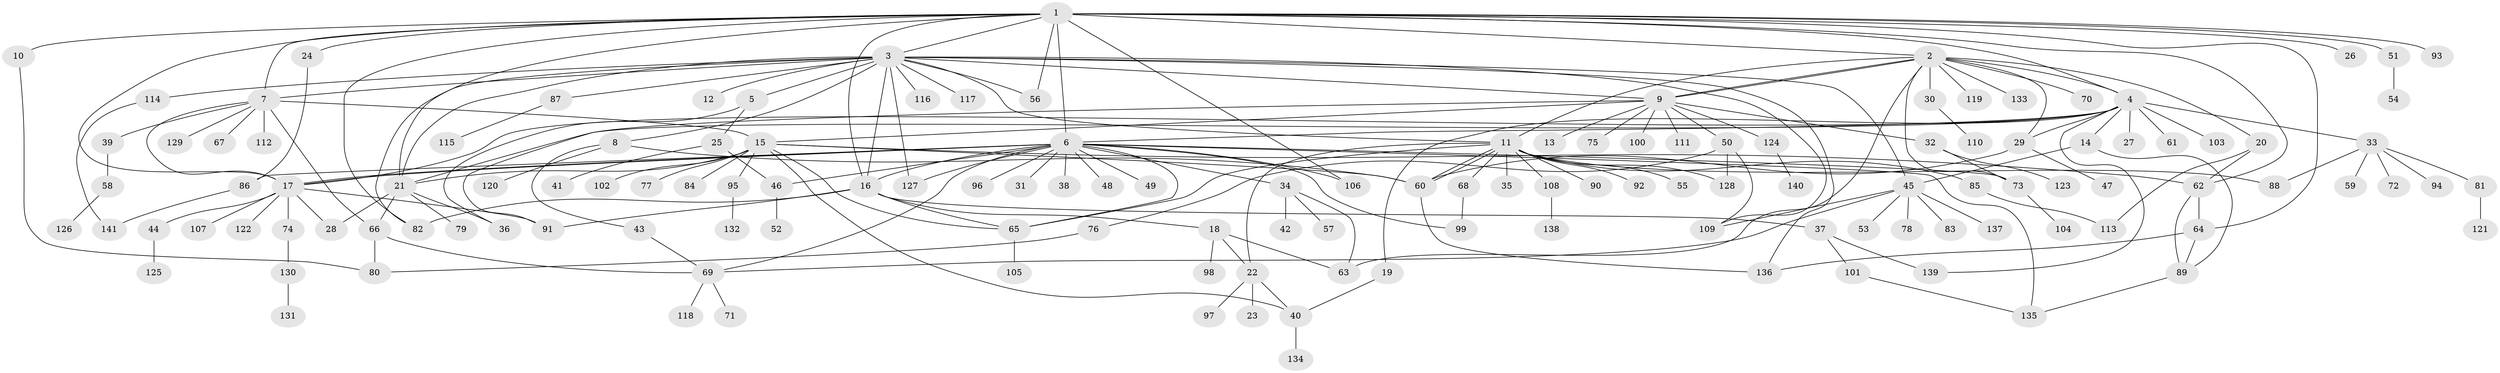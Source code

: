 // coarse degree distribution, {16: 0.00909090909090909, 14: 0.00909090909090909, 27: 0.00909090909090909, 18: 0.00909090909090909, 3: 0.08181818181818182, 17: 0.00909090909090909, 8: 0.01818181818181818, 13: 0.00909090909090909, 1: 0.509090909090909, 10: 0.00909090909090909, 4: 0.05454545454545454, 2: 0.2, 6: 0.00909090909090909, 7: 0.01818181818181818, 5: 0.03636363636363636, 12: 0.00909090909090909}
// Generated by graph-tools (version 1.1) at 2025/51/02/27/25 19:51:55]
// undirected, 141 vertices, 206 edges
graph export_dot {
graph [start="1"]
  node [color=gray90,style=filled];
  1;
  2;
  3;
  4;
  5;
  6;
  7;
  8;
  9;
  10;
  11;
  12;
  13;
  14;
  15;
  16;
  17;
  18;
  19;
  20;
  21;
  22;
  23;
  24;
  25;
  26;
  27;
  28;
  29;
  30;
  31;
  32;
  33;
  34;
  35;
  36;
  37;
  38;
  39;
  40;
  41;
  42;
  43;
  44;
  45;
  46;
  47;
  48;
  49;
  50;
  51;
  52;
  53;
  54;
  55;
  56;
  57;
  58;
  59;
  60;
  61;
  62;
  63;
  64;
  65;
  66;
  67;
  68;
  69;
  70;
  71;
  72;
  73;
  74;
  75;
  76;
  77;
  78;
  79;
  80;
  81;
  82;
  83;
  84;
  85;
  86;
  87;
  88;
  89;
  90;
  91;
  92;
  93;
  94;
  95;
  96;
  97;
  98;
  99;
  100;
  101;
  102;
  103;
  104;
  105;
  106;
  107;
  108;
  109;
  110;
  111;
  112;
  113;
  114;
  115;
  116;
  117;
  118;
  119;
  120;
  121;
  122;
  123;
  124;
  125;
  126;
  127;
  128;
  129;
  130;
  131;
  132;
  133;
  134;
  135;
  136;
  137;
  138;
  139;
  140;
  141;
  1 -- 2;
  1 -- 3;
  1 -- 4;
  1 -- 6;
  1 -- 7;
  1 -- 10;
  1 -- 16;
  1 -- 17;
  1 -- 21;
  1 -- 24;
  1 -- 26;
  1 -- 51;
  1 -- 56;
  1 -- 62;
  1 -- 64;
  1 -- 82;
  1 -- 93;
  1 -- 106;
  2 -- 4;
  2 -- 9;
  2 -- 9;
  2 -- 11;
  2 -- 20;
  2 -- 29;
  2 -- 30;
  2 -- 63;
  2 -- 70;
  2 -- 73;
  2 -- 119;
  2 -- 133;
  3 -- 5;
  3 -- 7;
  3 -- 8;
  3 -- 9;
  3 -- 11;
  3 -- 12;
  3 -- 16;
  3 -- 21;
  3 -- 45;
  3 -- 56;
  3 -- 82;
  3 -- 87;
  3 -- 109;
  3 -- 114;
  3 -- 116;
  3 -- 117;
  3 -- 127;
  3 -- 136;
  4 -- 6;
  4 -- 14;
  4 -- 17;
  4 -- 19;
  4 -- 21;
  4 -- 27;
  4 -- 29;
  4 -- 33;
  4 -- 61;
  4 -- 103;
  4 -- 139;
  5 -- 25;
  5 -- 36;
  6 -- 16;
  6 -- 17;
  6 -- 17;
  6 -- 31;
  6 -- 34;
  6 -- 38;
  6 -- 46;
  6 -- 48;
  6 -- 49;
  6 -- 65;
  6 -- 69;
  6 -- 73;
  6 -- 86;
  6 -- 96;
  6 -- 99;
  6 -- 106;
  6 -- 127;
  6 -- 135;
  7 -- 15;
  7 -- 17;
  7 -- 39;
  7 -- 66;
  7 -- 67;
  7 -- 112;
  7 -- 129;
  8 -- 43;
  8 -- 60;
  8 -- 120;
  9 -- 13;
  9 -- 15;
  9 -- 32;
  9 -- 50;
  9 -- 75;
  9 -- 91;
  9 -- 100;
  9 -- 111;
  9 -- 124;
  10 -- 80;
  11 -- 22;
  11 -- 35;
  11 -- 55;
  11 -- 60;
  11 -- 60;
  11 -- 65;
  11 -- 68;
  11 -- 85;
  11 -- 88;
  11 -- 90;
  11 -- 92;
  11 -- 108;
  11 -- 128;
  14 -- 45;
  14 -- 89;
  15 -- 21;
  15 -- 40;
  15 -- 60;
  15 -- 62;
  15 -- 65;
  15 -- 77;
  15 -- 84;
  15 -- 95;
  15 -- 102;
  16 -- 18;
  16 -- 37;
  16 -- 65;
  16 -- 82;
  16 -- 91;
  17 -- 28;
  17 -- 44;
  17 -- 74;
  17 -- 91;
  17 -- 107;
  17 -- 122;
  18 -- 22;
  18 -- 63;
  18 -- 98;
  19 -- 40;
  20 -- 62;
  20 -- 113;
  21 -- 28;
  21 -- 36;
  21 -- 66;
  21 -- 79;
  22 -- 23;
  22 -- 40;
  22 -- 97;
  24 -- 86;
  25 -- 41;
  25 -- 46;
  29 -- 47;
  29 -- 60;
  30 -- 110;
  32 -- 73;
  32 -- 123;
  33 -- 59;
  33 -- 72;
  33 -- 81;
  33 -- 88;
  33 -- 94;
  34 -- 42;
  34 -- 57;
  34 -- 63;
  37 -- 101;
  37 -- 139;
  39 -- 58;
  40 -- 134;
  43 -- 69;
  44 -- 125;
  45 -- 53;
  45 -- 69;
  45 -- 78;
  45 -- 83;
  45 -- 109;
  45 -- 137;
  46 -- 52;
  50 -- 76;
  50 -- 109;
  50 -- 128;
  51 -- 54;
  58 -- 126;
  60 -- 136;
  62 -- 64;
  62 -- 89;
  64 -- 89;
  64 -- 136;
  65 -- 105;
  66 -- 69;
  66 -- 80;
  68 -- 99;
  69 -- 71;
  69 -- 118;
  73 -- 104;
  74 -- 130;
  76 -- 80;
  81 -- 121;
  85 -- 113;
  86 -- 141;
  87 -- 115;
  89 -- 135;
  95 -- 132;
  101 -- 135;
  108 -- 138;
  114 -- 141;
  124 -- 140;
  130 -- 131;
}
